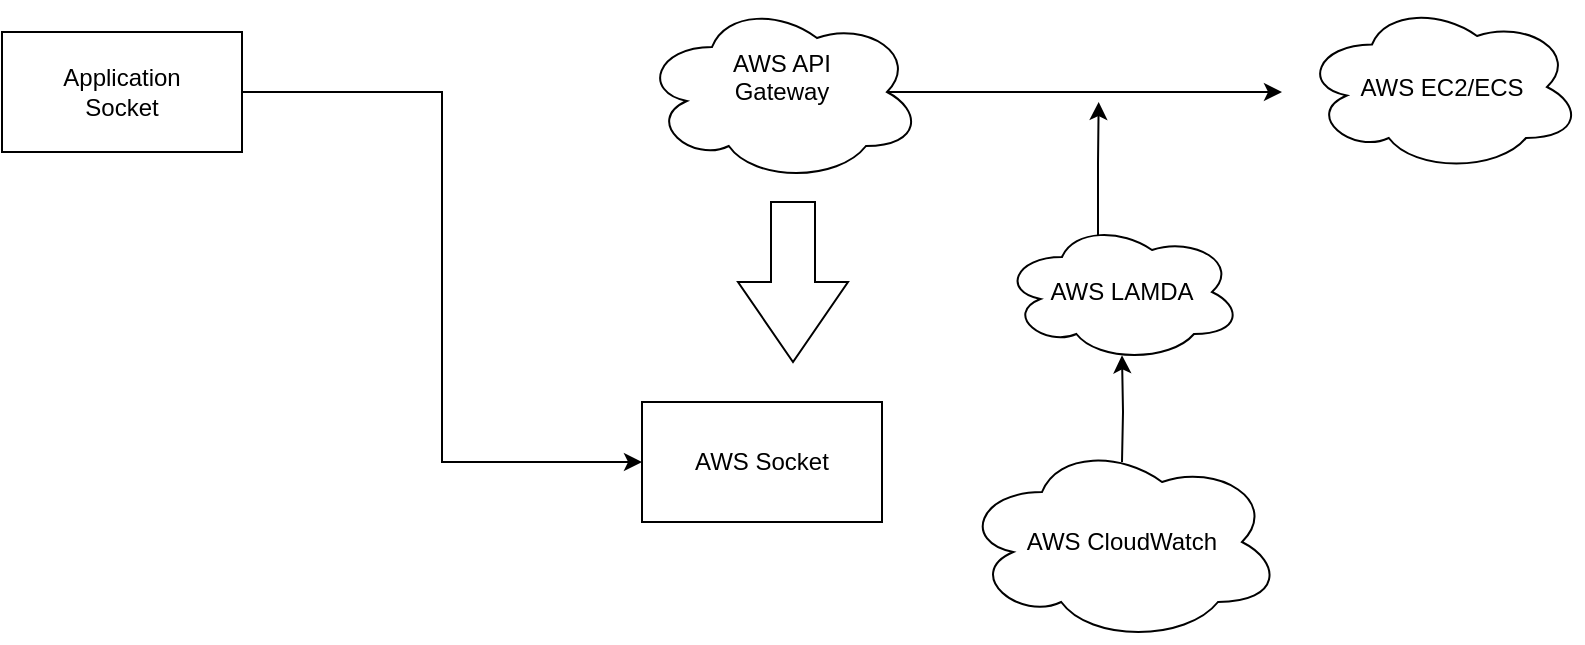 <mxfile version="24.7.6">
  <diagram name="Page-1" id="wigwcr8wJq3LkUBq2ugq">
    <mxGraphModel grid="1" page="1" gridSize="10" guides="1" tooltips="1" connect="1" arrows="1" fold="1" pageScale="1" pageWidth="850" pageHeight="1100" math="0" shadow="0">
      <root>
        <mxCell id="0" />
        <mxCell id="1" parent="0" />
        <mxCell id="I-qkzdC7zNpdRcwB98D2-7" style="edgeStyle=orthogonalEdgeStyle;rounded=0;orthogonalLoop=1;jettySize=auto;html=1;exitX=0.875;exitY=0.5;exitDx=0;exitDy=0;exitPerimeter=0;" edge="1" parent="1" source="I-qkzdC7zNpdRcwB98D2-2">
          <mxGeometry relative="1" as="geometry">
            <mxPoint x="670" y="365" as="targetPoint" />
          </mxGeometry>
        </mxCell>
        <mxCell id="I-qkzdC7zNpdRcwB98D2-2" value="AWS API&lt;div&gt;Gateway&lt;/div&gt;&lt;div&gt;&lt;br&gt;&lt;/div&gt;" style="ellipse;shape=cloud;whiteSpace=wrap;html=1;align=center;" vertex="1" parent="1">
          <mxGeometry x="350" y="320" width="140" height="90" as="geometry" />
        </mxCell>
        <mxCell id="I-qkzdC7zNpdRcwB98D2-6" style="edgeStyle=orthogonalEdgeStyle;rounded=0;orthogonalLoop=1;jettySize=auto;html=1;exitX=1;exitY=0.5;exitDx=0;exitDy=0;entryX=0;entryY=0.5;entryDx=0;entryDy=0;" edge="1" parent="1" source="I-qkzdC7zNpdRcwB98D2-3" target="I-qkzdC7zNpdRcwB98D2-5">
          <mxGeometry relative="1" as="geometry" />
        </mxCell>
        <mxCell id="I-qkzdC7zNpdRcwB98D2-3" value="Application&lt;br&gt;Socket" style="rounded=0;whiteSpace=wrap;html=1;" vertex="1" parent="1">
          <mxGeometry x="30" y="335" width="120" height="60" as="geometry" />
        </mxCell>
        <mxCell id="I-qkzdC7zNpdRcwB98D2-4" value="" style="html=1;shadow=0;dashed=0;align=center;verticalAlign=middle;shape=mxgraph.arrows2.arrow;dy=0.6;dx=40;direction=south;notch=0;" vertex="1" parent="1">
          <mxGeometry x="398" y="420" width="55" height="80" as="geometry" />
        </mxCell>
        <mxCell id="I-qkzdC7zNpdRcwB98D2-5" value="AWS Socket" style="rounded=0;whiteSpace=wrap;html=1;" vertex="1" parent="1">
          <mxGeometry x="350" y="520" width="120" height="60" as="geometry" />
        </mxCell>
        <mxCell id="I-qkzdC7zNpdRcwB98D2-9" style="edgeStyle=orthogonalEdgeStyle;rounded=0;orthogonalLoop=1;jettySize=auto;html=1;exitX=0.4;exitY=0.1;exitDx=0;exitDy=0;exitPerimeter=0;" edge="1" parent="1" source="I-qkzdC7zNpdRcwB98D2-8">
          <mxGeometry relative="1" as="geometry">
            <mxPoint x="578.333" y="370" as="targetPoint" />
          </mxGeometry>
        </mxCell>
        <mxCell id="I-qkzdC7zNpdRcwB98D2-8" value="AWS LAMDA" style="ellipse;shape=cloud;whiteSpace=wrap;html=1;" vertex="1" parent="1">
          <mxGeometry x="530" y="430" width="120" height="70" as="geometry" />
        </mxCell>
        <mxCell id="I-qkzdC7zNpdRcwB98D2-11" value="AWS EC2/ECS" style="ellipse;shape=cloud;whiteSpace=wrap;html=1;" vertex="1" parent="1">
          <mxGeometry x="680" y="320" width="140" height="85" as="geometry" />
        </mxCell>
        <mxCell id="I-qkzdC7zNpdRcwB98D2-13" style="edgeStyle=orthogonalEdgeStyle;rounded=0;orthogonalLoop=1;jettySize=auto;html=1;exitX=0.5;exitY=0;exitDx=0;exitDy=0;entryX=0.5;entryY=0.952;entryDx=0;entryDy=0;entryPerimeter=0;" edge="1" parent="1" target="I-qkzdC7zNpdRcwB98D2-8">
          <mxGeometry relative="1" as="geometry">
            <mxPoint x="590" y="550" as="sourcePoint" />
          </mxGeometry>
        </mxCell>
        <mxCell id="I-qkzdC7zNpdRcwB98D2-14" value="AWS CloudWatch" style="ellipse;shape=cloud;whiteSpace=wrap;html=1;" vertex="1" parent="1">
          <mxGeometry x="510" y="540" width="160" height="100" as="geometry" />
        </mxCell>
      </root>
    </mxGraphModel>
  </diagram>
</mxfile>
